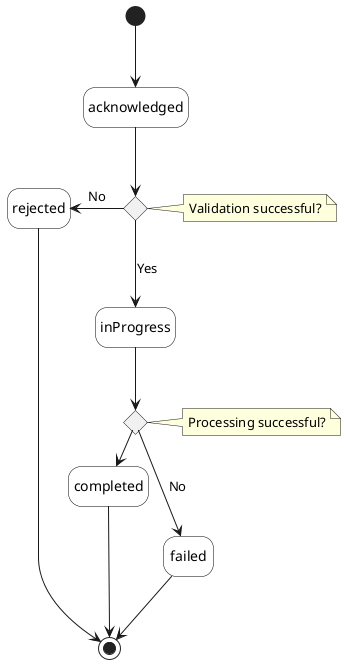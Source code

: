 @startuml performanceReportStates

'skinparam Linetype polyline
'skinparam Linetype ortho
skinparam state {
    BackgroundColor White
    BorderColor Black
}
hide empty description

'''decisions'''
state validation_successful <<choice>> 
 note right of validation_successful : Validation successful?

state processing_successful <<choice>> 
 note right of processing_successful : Processing successful?

state "inProgress" as in_progress

''' diagram'''
[*] -d-> acknowledged

acknowledged -d-> validation_successful

validation_successful -l-> rejected: No

validation_successful -d-> in_progress: Yes

in_progress --> processing_successful

processing_successful -r-> completed: Yes
processing_successful -d-> failed: No

rejected -d-> [*]
failed -d-> [*]
completed -d-> [*]


@enduml